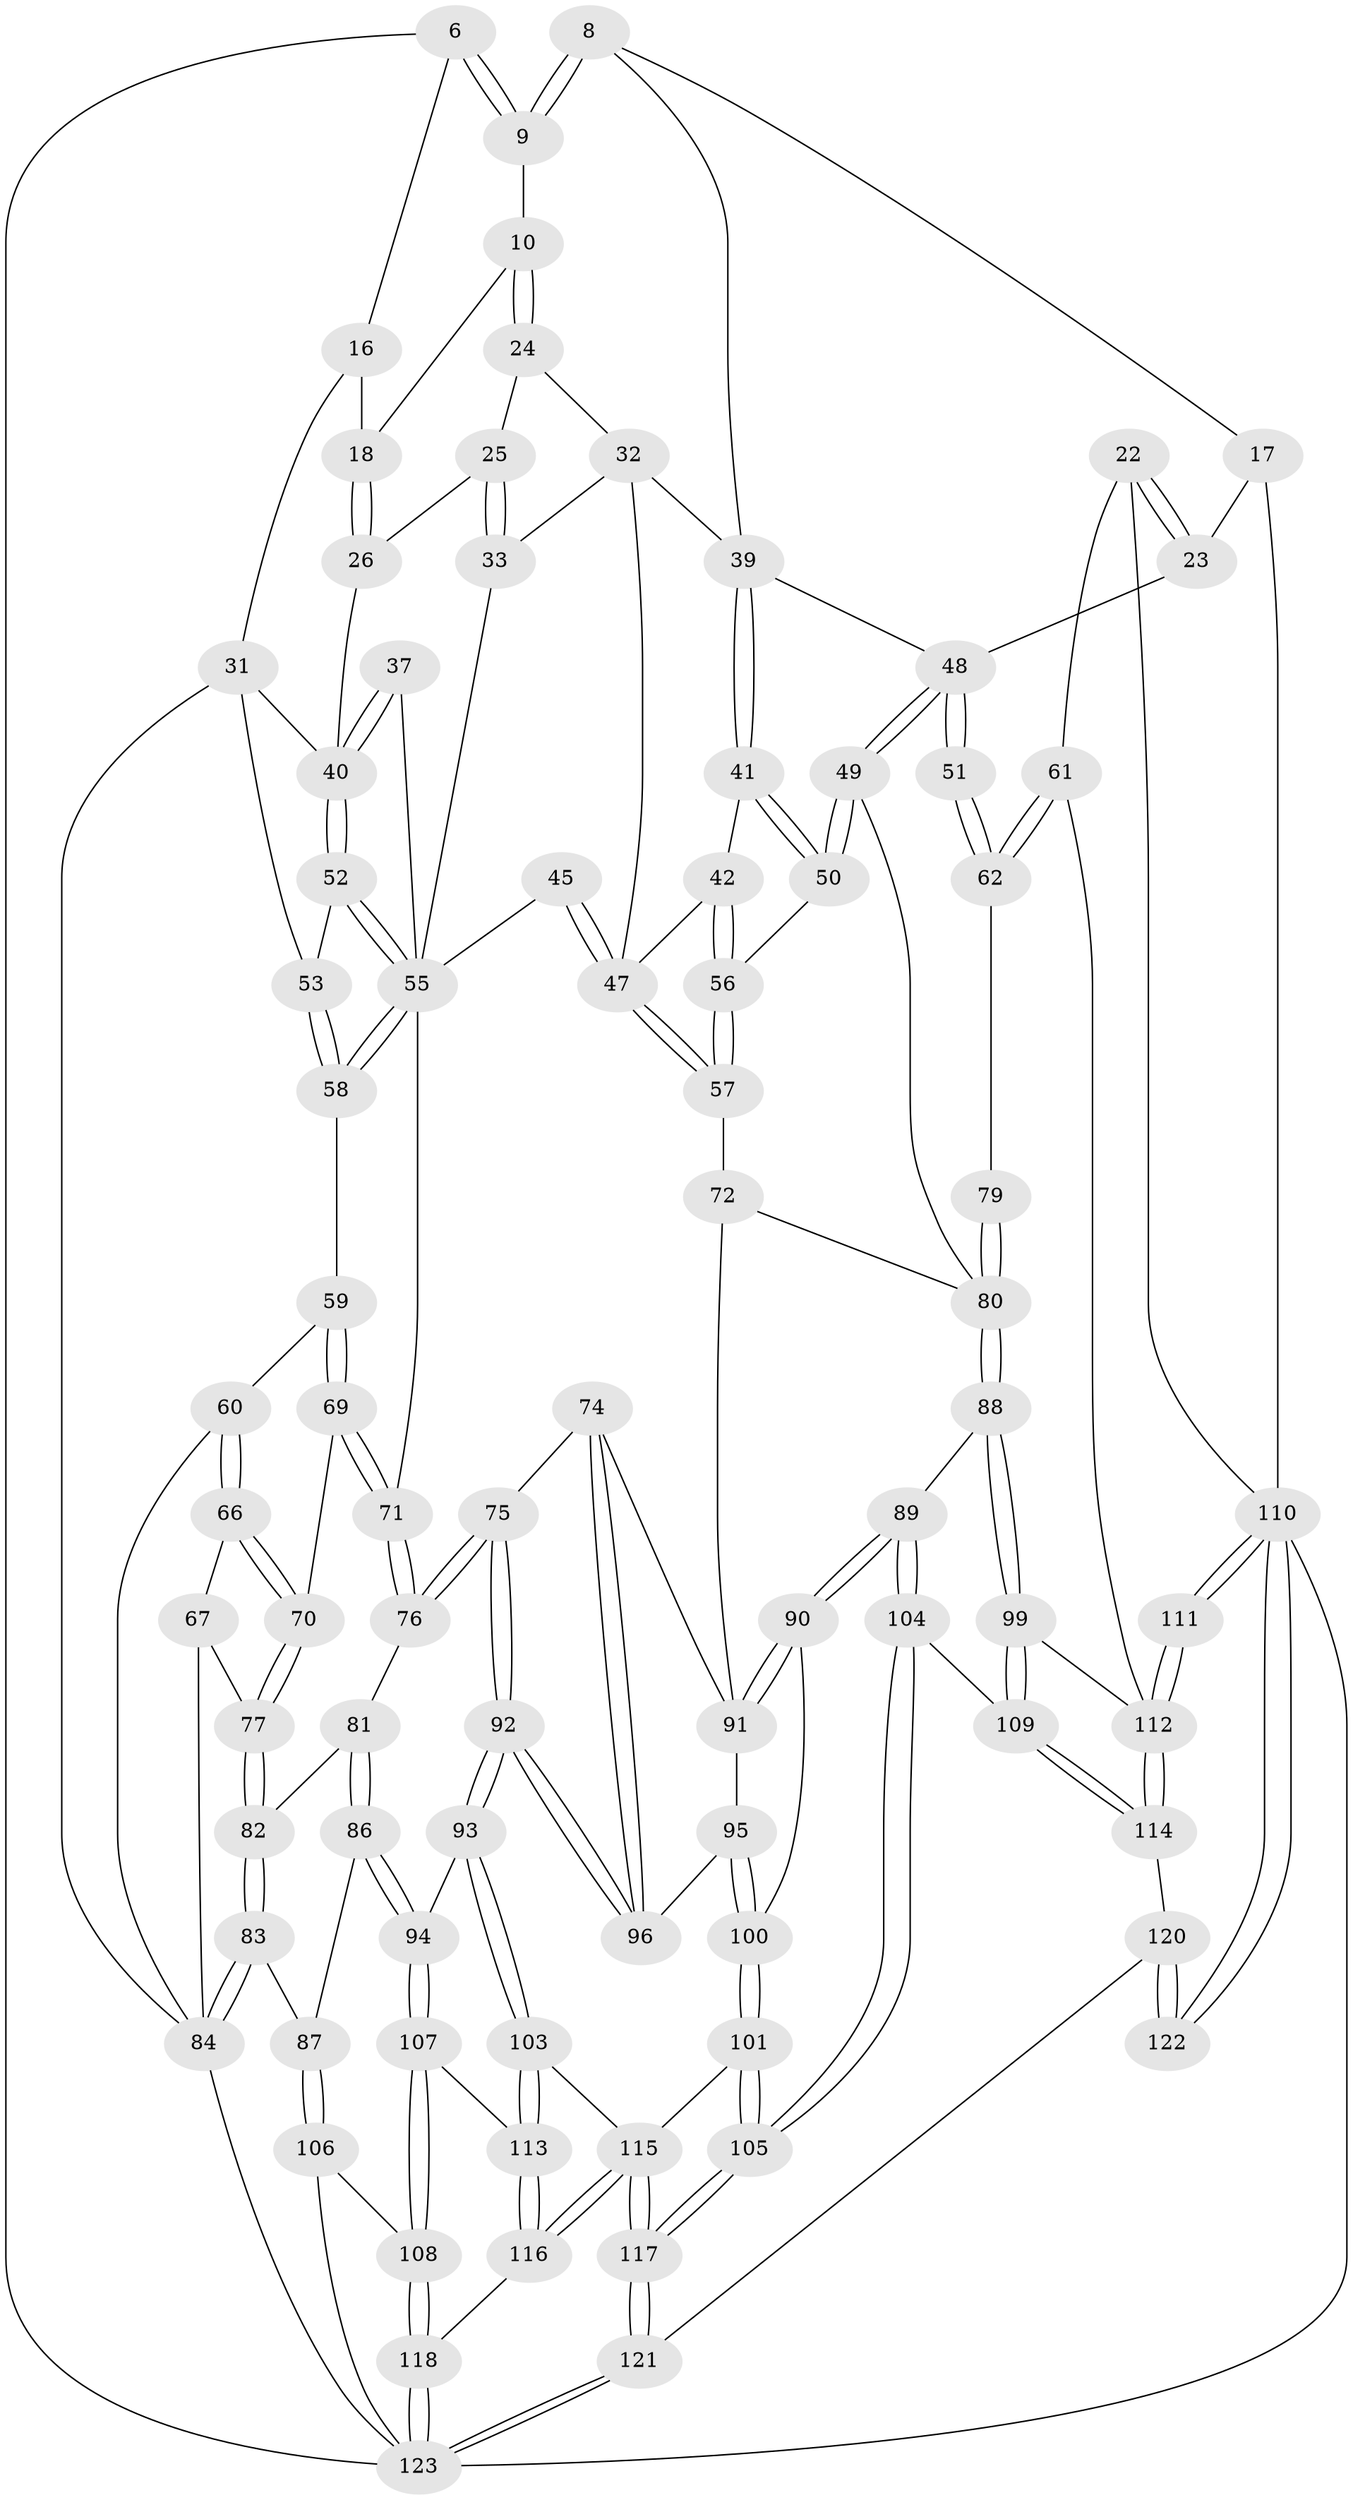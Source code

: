 // original degree distribution, {3: 0.016260162601626018, 4: 0.23577235772357724, 6: 0.21138211382113822, 5: 0.5365853658536586}
// Generated by graph-tools (version 1.1) at 2025/06/03/04/25 22:06:26]
// undirected, 86 vertices, 204 edges
graph export_dot {
graph [start="1"]
  node [color=gray90,style=filled];
  6 [pos="+0.5518825427180691+0",super="+5"];
  8 [pos="+0.6861947023675742+0.11097653074611717"];
  9 [pos="+0.5776908795306281+0"];
  10 [pos="+0.5017478746495547+0.10282310294527465"];
  16 [pos="+0.12340748103955561+0.12303937478504724",super="+12"];
  17 [pos="+0.8876865512816432+0.023624468548337833",super="+7"];
  18 [pos="+0.30927976546529745+0.07678690821325482",super="+11"];
  22 [pos="+1+0.20020282367589592"];
  23 [pos="+0.9557020607851732+0.19835538922595605",super="+19"];
  24 [pos="+0.49345105380897547+0.1302196223632201"];
  25 [pos="+0.3806699672778418+0.11836339538963354"];
  26 [pos="+0.317781766161576+0.10709326997987392"];
  31 [pos="+0.18572366234740847+0.21973262709080607",super="+15"];
  32 [pos="+0.5018386501933737+0.16720592044486762",super="+28"];
  33 [pos="+0.4380466845271839+0.21960850625091974"];
  37 [pos="+0.388847985891648+0.23596366647121722"];
  39 [pos="+0.6889993575925945+0.19465109268566738",super="+27+21"];
  40 [pos="+0.3097928104272586+0.2822869454312809",super="+30+29"];
  41 [pos="+0.6724870746657247+0.2168466173533803"];
  42 [pos="+0.6337293542797102+0.2534679188036956"];
  45 [pos="+0.47266744328348925+0.3480937003057858"];
  47 [pos="+0.5517262241515877+0.3776483250971189",super="+43+44"];
  48 [pos="+0.8425292651978061+0.379692651571914",super="+38+35+34"];
  49 [pos="+0.8073324001541552+0.3891859420251552"];
  50 [pos="+0.7196272820147717+0.32858594297942767"];
  51 [pos="+0.865955240312285+0.3843571612254053"];
  52 [pos="+0.2980758854171149+0.2999714460121168"];
  53 [pos="+0.23889824188157036+0.28934073778442554"];
  55 [pos="+0.34229559388719355+0.391096700315433",super="+54+46+36"];
  56 [pos="+0.6310276303728588+0.3169546567585042"];
  57 [pos="+0.6009131863637214+0.400896191868847"];
  58 [pos="+0.20232103365355403+0.3458623087816067"];
  59 [pos="+0.18193493461319915+0.37086741516946203"];
  60 [pos="+0.16729656963907324+0.36928015744865156"];
  61 [pos="+1+0.5441343900704445"];
  62 [pos="+0.9364947127536251+0.4489926820618757"];
  66 [pos="+0.10031393174335299+0.42135372124690673"];
  67 [pos="+0.09722920670863058+0.42350369291537726"];
  69 [pos="+0.23634105568368227+0.44189957347668934"];
  70 [pos="+0.2213407296535821+0.4497394145246517"];
  71 [pos="+0.353452612281242+0.4791703464056616"];
  72 [pos="+0.5779367407292405+0.5343883336210586",super="+65"];
  74 [pos="+0.39869416637176613+0.5311185536395343"];
  75 [pos="+0.3645462728230856+0.5138559486531832"];
  76 [pos="+0.3597099630532392+0.5065223823266517"];
  77 [pos="+0.14754727468205742+0.49311693697711045"];
  79 [pos="+0.7392570012254426+0.6262806936146248"];
  80 [pos="+0.7365468952384295+0.6296316342371129",super="+78+64"];
  81 [pos="+0.21799746444096632+0.5631269034545373"];
  82 [pos="+0.14002455887272322+0.528033684109236"];
  83 [pos="+0.07178558550693376+0.579651904528402"];
  84 [pos="+0+0.5249103762905247",super="+68+14"];
  86 [pos="+0.16864904431826402+0.6963633270270722"];
  87 [pos="+0.1616246614329671+0.6958964735425865"];
  88 [pos="+0.740614096917589+0.6484760013743367"];
  89 [pos="+0.6276701156388699+0.742444665725083"];
  90 [pos="+0.6031485628270451+0.7265902414768294"];
  91 [pos="+0.5545101687229995+0.6159105830698515",super="+73"];
  92 [pos="+0.29188980153131827+0.7023056951508451"];
  93 [pos="+0.2702881752919958+0.7316380655306427"];
  94 [pos="+0.18278410790034927+0.702967093281849"];
  95 [pos="+0.46619025295385563+0.7088347435374646"];
  96 [pos="+0.45212191267680557+0.6929820177960101"];
  99 [pos="+0.8509486051359223+0.7339826952513285"];
  100 [pos="+0.470713750010165+0.724710006494733"];
  101 [pos="+0.4608747968505928+0.7556037243380292"];
  103 [pos="+0.28506437028713133+0.767998701742938"];
  104 [pos="+0.6263284549128393+0.8251228304618501"];
  105 [pos="+0.5341264420001849+1"];
  106 [pos="+0+0.8187027915042565"];
  107 [pos="+0.15577170002611734+0.8623026698411732"];
  108 [pos="+0.08684573261853318+0.8863245814861226"];
  109 [pos="+0.8447728961189486+0.7984134362040236"];
  110 [pos="+1+1",super="+3+2"];
  111 [pos="+1+1"];
  112 [pos="+0.9520469255388286+0.909210345833951",super="+98+97"];
  113 [pos="+0.22031035070415017+0.8555293261566334"];
  114 [pos="+0.8569620295952286+0.8507063289484619"];
  115 [pos="+0.44707579538470255+1",super="+102"];
  116 [pos="+0.23709234694414147+0.9133104137967292"];
  117 [pos="+0.5243984198490657+1"];
  118 [pos="+0.13412606544561848+1"];
  120 [pos="+0.5347709903487599+1",super="+119"];
  121 [pos="+0.5266753237668205+1"];
  122 [pos="+0.8985561403128042+1"];
  123 [pos="+0.14755367074740822+1",super="+85"];
  6 -- 9;
  6 -- 9;
  6 -- 16;
  6 -- 123;
  8 -- 9;
  8 -- 9;
  8 -- 17;
  8 -- 39;
  9 -- 10;
  10 -- 24;
  10 -- 24;
  10 -- 18;
  16 -- 18 [weight=2];
  16 -- 31;
  17 -- 110 [weight=2];
  17 -- 23;
  18 -- 26;
  18 -- 26;
  22 -- 23;
  22 -- 23;
  22 -- 61;
  22 -- 110;
  23 -- 48 [weight=2];
  24 -- 25;
  24 -- 32;
  25 -- 26;
  25 -- 33;
  25 -- 33;
  26 -- 40;
  31 -- 53;
  31 -- 40;
  31 -- 84;
  32 -- 33;
  32 -- 47;
  32 -- 39;
  33 -- 55;
  37 -- 40 [weight=2];
  37 -- 40;
  37 -- 55;
  39 -- 41;
  39 -- 41;
  39 -- 48 [weight=2];
  40 -- 52;
  40 -- 52;
  41 -- 42;
  41 -- 50;
  41 -- 50;
  42 -- 56;
  42 -- 56;
  42 -- 47;
  45 -- 47 [weight=2];
  45 -- 47;
  45 -- 55;
  47 -- 57;
  47 -- 57;
  48 -- 49;
  48 -- 49;
  48 -- 51 [weight=2];
  48 -- 51;
  49 -- 50;
  49 -- 50;
  49 -- 80;
  50 -- 56;
  51 -- 62;
  51 -- 62;
  52 -- 53;
  52 -- 55;
  52 -- 55;
  53 -- 58;
  53 -- 58;
  55 -- 58;
  55 -- 58;
  55 -- 71;
  56 -- 57;
  56 -- 57;
  57 -- 72;
  58 -- 59;
  59 -- 60;
  59 -- 69;
  59 -- 69;
  60 -- 66;
  60 -- 66;
  60 -- 84;
  61 -- 62;
  61 -- 62;
  61 -- 112;
  62 -- 79;
  66 -- 67;
  66 -- 70;
  66 -- 70;
  67 -- 77;
  67 -- 84;
  69 -- 70;
  69 -- 71;
  69 -- 71;
  70 -- 77;
  70 -- 77;
  71 -- 76;
  71 -- 76;
  72 -- 80 [weight=2];
  72 -- 91;
  74 -- 75;
  74 -- 96;
  74 -- 96;
  74 -- 91;
  75 -- 76;
  75 -- 76;
  75 -- 92;
  75 -- 92;
  76 -- 81;
  77 -- 82;
  77 -- 82;
  79 -- 80 [weight=2];
  79 -- 80;
  80 -- 88;
  80 -- 88;
  81 -- 82;
  81 -- 86;
  81 -- 86;
  82 -- 83;
  82 -- 83;
  83 -- 84;
  83 -- 84;
  83 -- 87;
  84 -- 123 [weight=2];
  86 -- 87;
  86 -- 94;
  86 -- 94;
  87 -- 106;
  87 -- 106;
  88 -- 89;
  88 -- 99;
  88 -- 99;
  89 -- 90;
  89 -- 90;
  89 -- 104;
  89 -- 104;
  90 -- 91;
  90 -- 91;
  90 -- 100;
  91 -- 95;
  92 -- 93;
  92 -- 93;
  92 -- 96;
  92 -- 96;
  93 -- 94;
  93 -- 103;
  93 -- 103;
  94 -- 107;
  94 -- 107;
  95 -- 96;
  95 -- 100;
  95 -- 100;
  99 -- 109;
  99 -- 109;
  99 -- 112;
  100 -- 101;
  100 -- 101;
  101 -- 105;
  101 -- 105;
  101 -- 115;
  103 -- 113;
  103 -- 113;
  103 -- 115;
  104 -- 105;
  104 -- 105;
  104 -- 109;
  105 -- 117;
  105 -- 117;
  106 -- 108;
  106 -- 123;
  107 -- 108;
  107 -- 108;
  107 -- 113;
  108 -- 118;
  108 -- 118;
  109 -- 114;
  109 -- 114;
  110 -- 111;
  110 -- 111;
  110 -- 122;
  110 -- 122;
  110 -- 123 [weight=2];
  111 -- 112 [weight=2];
  111 -- 112;
  112 -- 114;
  112 -- 114;
  113 -- 116;
  113 -- 116;
  114 -- 120;
  115 -- 116;
  115 -- 116;
  115 -- 117;
  115 -- 117;
  116 -- 118;
  117 -- 121;
  117 -- 121;
  118 -- 123;
  118 -- 123;
  120 -- 121;
  120 -- 122 [weight=2];
  120 -- 122;
  121 -- 123;
  121 -- 123;
}

